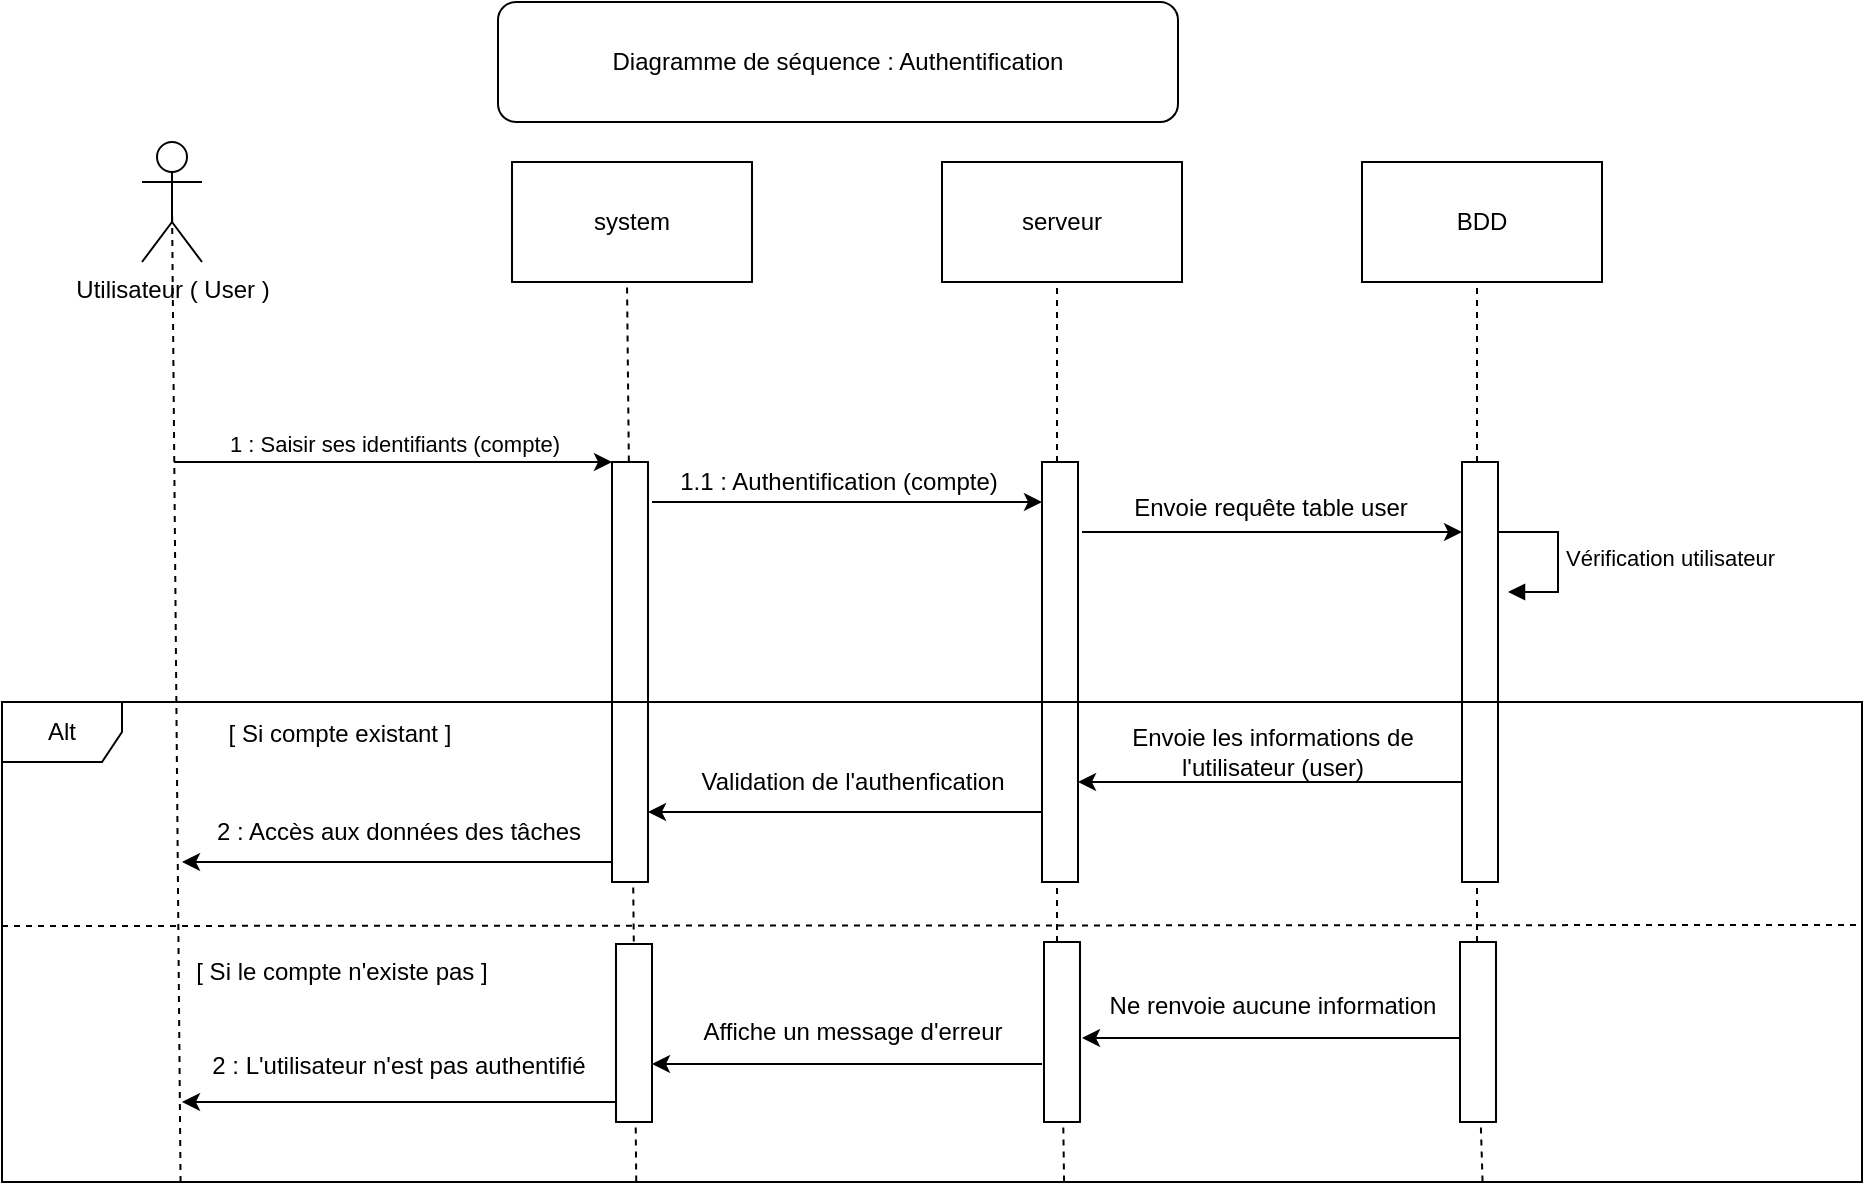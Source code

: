 <mxfile version="24.6.4" type="device">
  <diagram name="Page-1" id="27O9czyeE00AncrpDEsw">
    <mxGraphModel dx="652" dy="362" grid="1" gridSize="10" guides="1" tooltips="1" connect="1" arrows="1" fold="1" page="1" pageScale="1" pageWidth="827" pageHeight="1169" math="0" shadow="0">
      <root>
        <mxCell id="0" />
        <mxCell id="1" parent="0" />
        <mxCell id="9WcdNtxLPxNydm2G1NbZ-1" value="Utilisateur ( User )" style="shape=umlActor;verticalLabelPosition=bottom;verticalAlign=top;html=1;outlineConnect=0;" vertex="1" parent="1">
          <mxGeometry x="130" y="150" width="30" height="60" as="geometry" />
        </mxCell>
        <mxCell id="9WcdNtxLPxNydm2G1NbZ-2" value="" style="endArrow=none;dashed=1;html=1;rounded=0;entryX=0.5;entryY=0.5;entryDx=0;entryDy=0;entryPerimeter=0;exitX=0.096;exitY=1;exitDx=0;exitDy=0;exitPerimeter=0;" edge="1" parent="1" source="9WcdNtxLPxNydm2G1NbZ-20" target="9WcdNtxLPxNydm2G1NbZ-1">
          <mxGeometry width="50" height="50" relative="1" as="geometry">
            <mxPoint x="150" y="810" as="sourcePoint" />
            <mxPoint x="150" y="240" as="targetPoint" />
          </mxGeometry>
        </mxCell>
        <mxCell id="9WcdNtxLPxNydm2G1NbZ-3" value="system" style="rounded=0;whiteSpace=wrap;html=1;" vertex="1" parent="1">
          <mxGeometry x="315" y="160" width="120" height="60" as="geometry" />
        </mxCell>
        <mxCell id="9WcdNtxLPxNydm2G1NbZ-4" value="" style="endArrow=none;dashed=1;html=1;rounded=0;entryX=0.5;entryY=0.5;entryDx=0;entryDy=0;entryPerimeter=0;exitX=0.341;exitY=0.999;exitDx=0;exitDy=0;exitPerimeter=0;" edge="1" parent="1" source="9WcdNtxLPxNydm2G1NbZ-20">
          <mxGeometry width="50" height="50" relative="1" as="geometry">
            <mxPoint x="377.5" y="850" as="sourcePoint" />
            <mxPoint x="372.5" y="220" as="targetPoint" />
          </mxGeometry>
        </mxCell>
        <mxCell id="9WcdNtxLPxNydm2G1NbZ-5" value="" style="html=1;points=[];perimeter=orthogonalPerimeter;outlineConnect=0;targetShapes=umlLifeline;portConstraint=eastwest;newEdgeStyle={&quot;edgeStyle&quot;:&quot;elbowEdgeStyle&quot;,&quot;elbow&quot;:&quot;vertical&quot;,&quot;curved&quot;:0,&quot;rounded&quot;:0};" vertex="1" parent="1">
          <mxGeometry x="365" y="310" width="18" height="210" as="geometry" />
        </mxCell>
        <mxCell id="9WcdNtxLPxNydm2G1NbZ-6" value="" style="endArrow=classic;html=1;rounded=0;" edge="1" parent="1" target="9WcdNtxLPxNydm2G1NbZ-5">
          <mxGeometry width="50" height="50" relative="1" as="geometry">
            <mxPoint x="146" y="310" as="sourcePoint" />
            <mxPoint x="196" y="260" as="targetPoint" />
          </mxGeometry>
        </mxCell>
        <mxCell id="9WcdNtxLPxNydm2G1NbZ-7" value="1 : Saisir ses identifiants (compte)" style="edgeLabel;html=1;align=center;verticalAlign=middle;resizable=0;points=[];" vertex="1" connectable="0" parent="9WcdNtxLPxNydm2G1NbZ-6">
          <mxGeometry x="0.315" y="-3" relative="1" as="geometry">
            <mxPoint x="-34" y="-12" as="offset" />
          </mxGeometry>
        </mxCell>
        <mxCell id="9WcdNtxLPxNydm2G1NbZ-8" value="serveur" style="rounded=0;whiteSpace=wrap;html=1;" vertex="1" parent="1">
          <mxGeometry x="530" y="160" width="120" height="60" as="geometry" />
        </mxCell>
        <mxCell id="9WcdNtxLPxNydm2G1NbZ-9" value="" style="endArrow=none;dashed=1;html=1;rounded=0;entryX=0.5;entryY=0.5;entryDx=0;entryDy=0;entryPerimeter=0;" edge="1" parent="1" source="9WcdNtxLPxNydm2G1NbZ-33">
          <mxGeometry width="50" height="50" relative="1" as="geometry">
            <mxPoint x="592.5" y="850" as="sourcePoint" />
            <mxPoint x="587.5" y="220" as="targetPoint" />
          </mxGeometry>
        </mxCell>
        <mxCell id="9WcdNtxLPxNydm2G1NbZ-10" value="" style="html=1;points=[];perimeter=orthogonalPerimeter;outlineConnect=0;targetShapes=umlLifeline;portConstraint=eastwest;newEdgeStyle={&quot;edgeStyle&quot;:&quot;elbowEdgeStyle&quot;,&quot;elbow&quot;:&quot;vertical&quot;,&quot;curved&quot;:0,&quot;rounded&quot;:0};" vertex="1" parent="1">
          <mxGeometry x="580" y="310" width="18" height="210" as="geometry" />
        </mxCell>
        <mxCell id="9WcdNtxLPxNydm2G1NbZ-11" value="BDD" style="rounded=0;whiteSpace=wrap;html=1;" vertex="1" parent="1">
          <mxGeometry x="740" y="160" width="120" height="60" as="geometry" />
        </mxCell>
        <mxCell id="9WcdNtxLPxNydm2G1NbZ-12" value="" style="endArrow=none;dashed=1;html=1;rounded=0;entryX=0.5;entryY=0.5;entryDx=0;entryDy=0;entryPerimeter=0;" edge="1" parent="1" source="9WcdNtxLPxNydm2G1NbZ-31">
          <mxGeometry width="50" height="50" relative="1" as="geometry">
            <mxPoint x="802.5" y="850" as="sourcePoint" />
            <mxPoint x="797.5" y="220" as="targetPoint" />
          </mxGeometry>
        </mxCell>
        <mxCell id="9WcdNtxLPxNydm2G1NbZ-13" value="" style="html=1;points=[];perimeter=orthogonalPerimeter;outlineConnect=0;targetShapes=umlLifeline;portConstraint=eastwest;newEdgeStyle={&quot;edgeStyle&quot;:&quot;elbowEdgeStyle&quot;,&quot;elbow&quot;:&quot;vertical&quot;,&quot;curved&quot;:0,&quot;rounded&quot;:0};" vertex="1" parent="1">
          <mxGeometry x="790" y="310" width="18" height="210" as="geometry" />
        </mxCell>
        <mxCell id="9WcdNtxLPxNydm2G1NbZ-14" value="" style="endArrow=classic;html=1;rounded=0;" edge="1" parent="1" target="9WcdNtxLPxNydm2G1NbZ-10">
          <mxGeometry width="50" height="50" relative="1" as="geometry">
            <mxPoint x="385" y="330" as="sourcePoint" />
            <mxPoint x="540" y="330" as="targetPoint" />
          </mxGeometry>
        </mxCell>
        <mxCell id="9WcdNtxLPxNydm2G1NbZ-15" value="1.1 : Authentification (compte)" style="text;html=1;align=center;verticalAlign=middle;resizable=0;points=[];autosize=1;strokeColor=none;fillColor=none;" vertex="1" parent="1">
          <mxGeometry x="388" y="305" width="180" height="30" as="geometry" />
        </mxCell>
        <mxCell id="9WcdNtxLPxNydm2G1NbZ-16" value="Envoie requête table user" style="text;html=1;align=center;verticalAlign=middle;resizable=0;points=[];autosize=1;strokeColor=none;fillColor=none;" vertex="1" parent="1">
          <mxGeometry x="614" y="318" width="160" height="30" as="geometry" />
        </mxCell>
        <mxCell id="9WcdNtxLPxNydm2G1NbZ-17" value="" style="endArrow=classic;html=1;rounded=0;" edge="1" parent="1" target="9WcdNtxLPxNydm2G1NbZ-13">
          <mxGeometry width="50" height="50" relative="1" as="geometry">
            <mxPoint x="600" y="345" as="sourcePoint" />
            <mxPoint x="650" y="295" as="targetPoint" />
          </mxGeometry>
        </mxCell>
        <mxCell id="9WcdNtxLPxNydm2G1NbZ-18" value="Vérification utilisateur" style="html=1;align=left;spacingLeft=2;endArrow=block;rounded=0;edgeStyle=orthogonalEdgeStyle;curved=0;rounded=0;" edge="1" parent="1">
          <mxGeometry relative="1" as="geometry">
            <mxPoint x="808" y="345" as="sourcePoint" />
            <Array as="points">
              <mxPoint x="838" y="375" />
            </Array>
            <mxPoint x="813" y="375" as="targetPoint" />
          </mxGeometry>
        </mxCell>
        <mxCell id="9WcdNtxLPxNydm2G1NbZ-19" value="[ Si compte existant ]" style="text;html=1;strokeColor=none;fillColor=none;align=center;verticalAlign=middle;whiteSpace=wrap;rounded=0;" vertex="1" parent="1">
          <mxGeometry x="144" y="431" width="170" height="30" as="geometry" />
        </mxCell>
        <mxCell id="9WcdNtxLPxNydm2G1NbZ-20" value="Alt" style="shape=umlFrame;whiteSpace=wrap;html=1;pointerEvents=0;" vertex="1" parent="1">
          <mxGeometry x="60" y="430" width="930" height="240" as="geometry" />
        </mxCell>
        <mxCell id="9WcdNtxLPxNydm2G1NbZ-21" value="" style="endArrow=classic;html=1;rounded=0;" edge="1" parent="1" target="9WcdNtxLPxNydm2G1NbZ-10">
          <mxGeometry width="50" height="50" relative="1" as="geometry">
            <mxPoint x="790" y="470" as="sourcePoint" />
            <mxPoint x="610" y="470" as="targetPoint" />
          </mxGeometry>
        </mxCell>
        <mxCell id="9WcdNtxLPxNydm2G1NbZ-22" value="Envoie les informations de&lt;br&gt;l&#39;utilisateur (user)" style="text;html=1;align=center;verticalAlign=middle;resizable=0;points=[];autosize=1;strokeColor=none;fillColor=none;" vertex="1" parent="1">
          <mxGeometry x="615" y="435" width="160" height="40" as="geometry" />
        </mxCell>
        <mxCell id="9WcdNtxLPxNydm2G1NbZ-23" value="" style="endArrow=classic;html=1;rounded=0;" edge="1" parent="1" target="9WcdNtxLPxNydm2G1NbZ-5">
          <mxGeometry width="50" height="50" relative="1" as="geometry">
            <mxPoint x="580" y="485" as="sourcePoint" />
            <mxPoint x="390" y="485" as="targetPoint" />
          </mxGeometry>
        </mxCell>
        <mxCell id="9WcdNtxLPxNydm2G1NbZ-24" value="Validation de l&#39;authenfication" style="text;html=1;align=center;verticalAlign=middle;resizable=0;points=[];autosize=1;strokeColor=none;fillColor=none;" vertex="1" parent="1">
          <mxGeometry x="400" y="455" width="170" height="30" as="geometry" />
        </mxCell>
        <mxCell id="9WcdNtxLPxNydm2G1NbZ-25" value="" style="endArrow=classic;html=1;rounded=0;" edge="1" parent="1">
          <mxGeometry width="50" height="50" relative="1" as="geometry">
            <mxPoint x="365" y="510" as="sourcePoint" />
            <mxPoint x="150" y="510" as="targetPoint" />
          </mxGeometry>
        </mxCell>
        <mxCell id="9WcdNtxLPxNydm2G1NbZ-26" value="2 : Accès aux données des tâches" style="text;html=1;align=center;verticalAlign=middle;resizable=0;points=[];autosize=1;strokeColor=none;fillColor=none;" vertex="1" parent="1">
          <mxGeometry x="153" y="480" width="210" height="30" as="geometry" />
        </mxCell>
        <mxCell id="9WcdNtxLPxNydm2G1NbZ-27" value="" style="endArrow=none;dashed=1;html=1;rounded=0;entryX=1;entryY=0.223;entryDx=0;entryDy=0;entryPerimeter=0;" edge="1" parent="1">
          <mxGeometry width="50" height="50" relative="1" as="geometry">
            <mxPoint x="60" y="542" as="sourcePoint" />
            <mxPoint x="990" y="541.48" as="targetPoint" />
          </mxGeometry>
        </mxCell>
        <mxCell id="9WcdNtxLPxNydm2G1NbZ-28" value="[ Si le compte n&#39;existe pas ]" style="text;html=1;strokeColor=none;fillColor=none;align=center;verticalAlign=middle;whiteSpace=wrap;rounded=0;" vertex="1" parent="1">
          <mxGeometry x="145" y="550" width="170" height="30" as="geometry" />
        </mxCell>
        <mxCell id="9WcdNtxLPxNydm2G1NbZ-29" value="" style="html=1;points=[];perimeter=orthogonalPerimeter;outlineConnect=0;targetShapes=umlLifeline;portConstraint=eastwest;newEdgeStyle={&quot;edgeStyle&quot;:&quot;elbowEdgeStyle&quot;,&quot;elbow&quot;:&quot;vertical&quot;,&quot;curved&quot;:0,&quot;rounded&quot;:0};" vertex="1" parent="1">
          <mxGeometry x="367" y="551" width="18" height="89" as="geometry" />
        </mxCell>
        <mxCell id="9WcdNtxLPxNydm2G1NbZ-30" value="" style="endArrow=none;dashed=1;html=1;rounded=0;entryX=0.5;entryY=0.5;entryDx=0;entryDy=0;entryPerimeter=0;exitX=0.796;exitY=0.999;exitDx=0;exitDy=0;exitPerimeter=0;" edge="1" parent="1" source="9WcdNtxLPxNydm2G1NbZ-20" target="9WcdNtxLPxNydm2G1NbZ-31">
          <mxGeometry width="50" height="50" relative="1" as="geometry">
            <mxPoint x="802.5" y="850" as="sourcePoint" />
            <mxPoint x="797.5" y="220" as="targetPoint" />
          </mxGeometry>
        </mxCell>
        <mxCell id="9WcdNtxLPxNydm2G1NbZ-31" value="" style="html=1;points=[];perimeter=orthogonalPerimeter;outlineConnect=0;targetShapes=umlLifeline;portConstraint=eastwest;newEdgeStyle={&quot;edgeStyle&quot;:&quot;elbowEdgeStyle&quot;,&quot;elbow&quot;:&quot;vertical&quot;,&quot;curved&quot;:0,&quot;rounded&quot;:0};" vertex="1" parent="1">
          <mxGeometry x="789" y="550" width="18" height="90" as="geometry" />
        </mxCell>
        <mxCell id="9WcdNtxLPxNydm2G1NbZ-32" value="" style="endArrow=none;dashed=1;html=1;rounded=0;entryX=0.5;entryY=0.5;entryDx=0;entryDy=0;entryPerimeter=0;exitX=0.571;exitY=0.999;exitDx=0;exitDy=0;exitPerimeter=0;" edge="1" parent="1" source="9WcdNtxLPxNydm2G1NbZ-20" target="9WcdNtxLPxNydm2G1NbZ-33">
          <mxGeometry width="50" height="50" relative="1" as="geometry">
            <mxPoint x="592.5" y="850" as="sourcePoint" />
            <mxPoint x="587.5" y="220" as="targetPoint" />
          </mxGeometry>
        </mxCell>
        <mxCell id="9WcdNtxLPxNydm2G1NbZ-33" value="" style="html=1;points=[];perimeter=orthogonalPerimeter;outlineConnect=0;targetShapes=umlLifeline;portConstraint=eastwest;newEdgeStyle={&quot;edgeStyle&quot;:&quot;elbowEdgeStyle&quot;,&quot;elbow&quot;:&quot;vertical&quot;,&quot;curved&quot;:0,&quot;rounded&quot;:0};" vertex="1" parent="1">
          <mxGeometry x="581" y="550" width="18" height="90" as="geometry" />
        </mxCell>
        <mxCell id="9WcdNtxLPxNydm2G1NbZ-34" value="" style="endArrow=classic;html=1;rounded=0;" edge="1" parent="1">
          <mxGeometry width="50" height="50" relative="1" as="geometry">
            <mxPoint x="789" y="598" as="sourcePoint" />
            <mxPoint x="600" y="598" as="targetPoint" />
          </mxGeometry>
        </mxCell>
        <mxCell id="9WcdNtxLPxNydm2G1NbZ-35" value="Ne renvoie aucune information" style="text;html=1;align=center;verticalAlign=middle;resizable=0;points=[];autosize=1;strokeColor=none;fillColor=none;" vertex="1" parent="1">
          <mxGeometry x="600" y="567" width="190" height="30" as="geometry" />
        </mxCell>
        <mxCell id="9WcdNtxLPxNydm2G1NbZ-36" value="" style="endArrow=classic;html=1;rounded=0;" edge="1" parent="1" target="9WcdNtxLPxNydm2G1NbZ-29">
          <mxGeometry width="50" height="50" relative="1" as="geometry">
            <mxPoint x="580" y="611" as="sourcePoint" />
            <mxPoint x="391" y="611" as="targetPoint" />
          </mxGeometry>
        </mxCell>
        <mxCell id="9WcdNtxLPxNydm2G1NbZ-37" value="Affiche un message d&#39;erreur" style="text;html=1;align=center;verticalAlign=middle;resizable=0;points=[];autosize=1;strokeColor=none;fillColor=none;" vertex="1" parent="1">
          <mxGeometry x="400" y="580" width="170" height="30" as="geometry" />
        </mxCell>
        <mxCell id="9WcdNtxLPxNydm2G1NbZ-38" value="" style="endArrow=classic;html=1;rounded=0;" edge="1" parent="1" source="9WcdNtxLPxNydm2G1NbZ-29">
          <mxGeometry width="50" height="50" relative="1" as="geometry">
            <mxPoint x="367" y="628" as="sourcePoint" />
            <mxPoint x="150" y="630" as="targetPoint" />
          </mxGeometry>
        </mxCell>
        <mxCell id="9WcdNtxLPxNydm2G1NbZ-39" value="2 : L&#39;utilisateur n&#39;est pas authentifié" style="text;html=1;align=center;verticalAlign=middle;resizable=0;points=[];autosize=1;strokeColor=none;fillColor=none;" vertex="1" parent="1">
          <mxGeometry x="153" y="597" width="210" height="30" as="geometry" />
        </mxCell>
        <mxCell id="9WcdNtxLPxNydm2G1NbZ-40" value="Diagramme de séquence : Authentification" style="rounded=1;whiteSpace=wrap;html=1;" vertex="1" parent="1">
          <mxGeometry x="308" y="80" width="340" height="60" as="geometry" />
        </mxCell>
      </root>
    </mxGraphModel>
  </diagram>
</mxfile>
